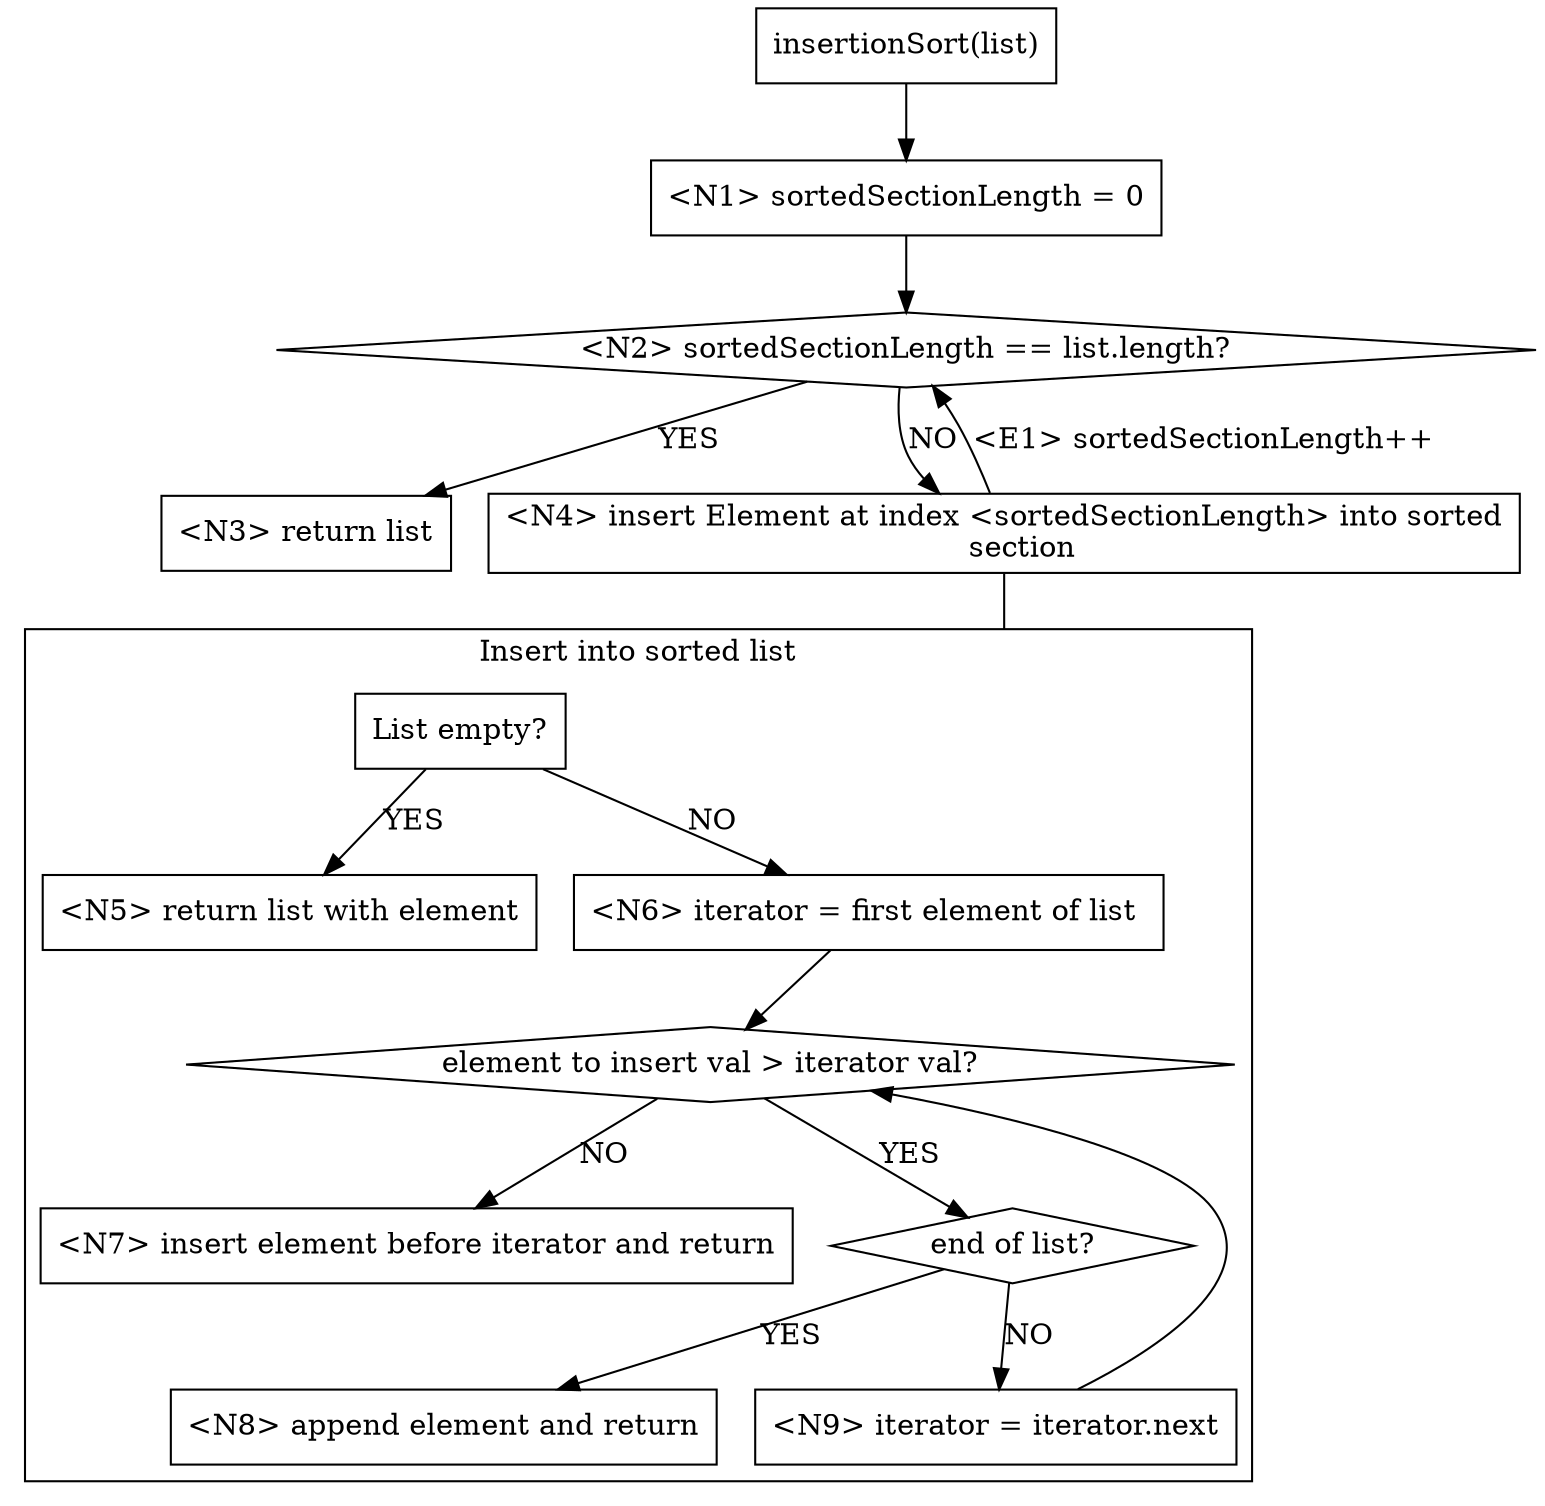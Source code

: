 digraph Q {
    node [shape = box];
    compound = true;

    s1 [label = "insertionSort(list)"]
    s1 -> s2
    s2 [label = "<N1> sortedSectionLength = 0"];
    s2 -> d2
    d2 [label = "<N2> sortedSectionLength == list.length?" shape = diamond]
    d2 -> "<N3> return list" [label = "YES"];
    d2 -> s3 [label = "NO"];
    s3 [label = "<N4> insert Element at index <sortedSectionLength> into sorted
    section"]
    s3 -> cluster1Connector [arrowhead = none, lhead = cluster1]
    s3 -> d2 [label = "<E1> sortedSectionLength++"]


    subgraph cluster1 {
    node [shape = box];
    label = "Insert into sorted list"
    cluster1Connector [shape = point style = invis]

    cBegin [label = "List empty?"];
    cBegin -> "<N5> return list with element" [label = "YES"];
    cBegin -> c0 [label = "NO"];
    c0 [label = "<N6> iterator = first element of list "];
    c0 -> cd1
    cd1 [label = "element to insert val > iterator val?" shape = diamond];
    cd1 -> cs1 [label = "NO"];
    cd1 -> cd2 [label = "YES"];
    cs1 [label = "<N7> insert element before iterator and return"];
    cs2 [label = "<N9> iterator = iterator.next"];
    cs2 -> cd1
    cd2 [label = "end of list?" shape = diamond];
    cd2 -> appendAndReturn [label = "YES"];
    cd2 -> cs2 [label = "NO"];
    appendAndReturn [label = "<N8> append element and return"]
    }

}
